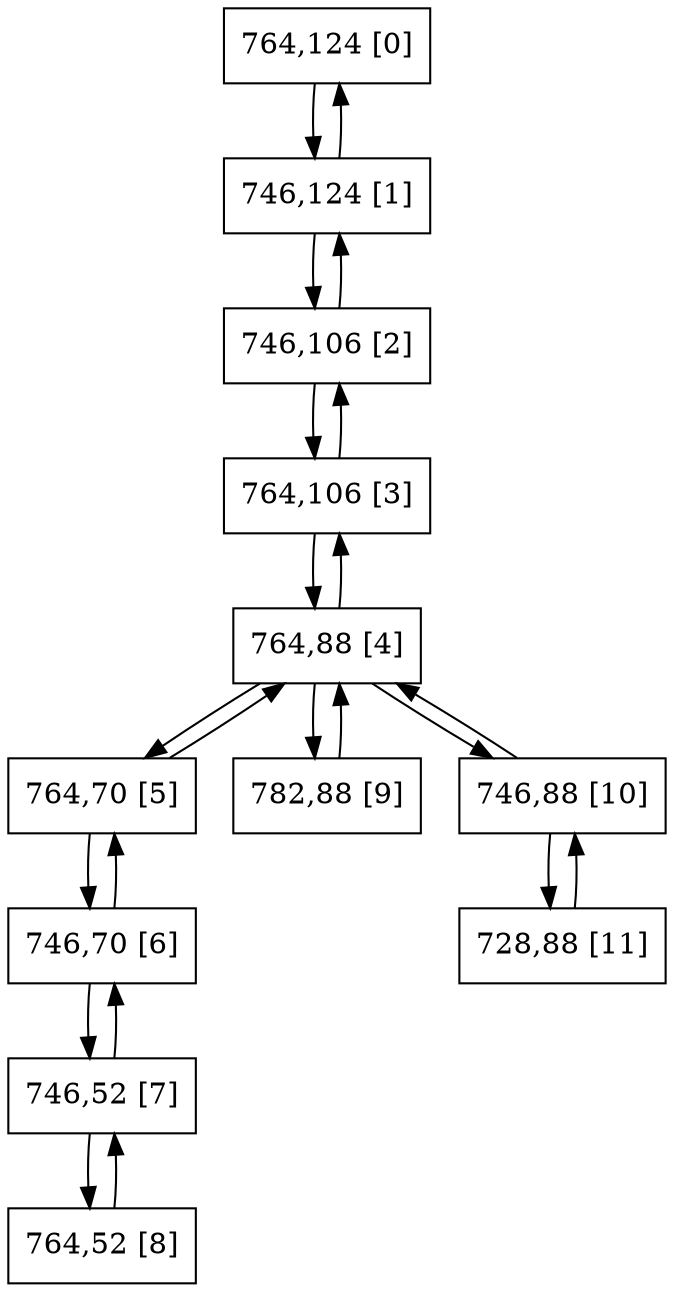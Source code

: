 digraph G {
graph [bgcolor=white size="20,20"]
node [shape=circle color=black]
0[shape = polygon, sides = 4, label="764,124 [0]", pos = "4.5,0!" ];
1[shape = polygon, sides = 4, label="746,124 [1]", pos = "2.25,0!" ];
2[shape = polygon, sides = 4, label="746,106 [2]", pos = "2.25,2.25!" ];
3[shape = polygon, sides = 4, label="764,106 [3]", pos = "4.5,2.25!" ];
4[shape = polygon, sides = 4, label="764,88 [4]", pos = "4.5,4.5!" ];
5[shape = polygon, sides = 4, label="764,70 [5]", pos = "4.5,6.75!" ];
6[shape = polygon, sides = 4, label="746,70 [6]", pos = "2.25,6.75!" ];
7[shape = polygon, sides = 4, label="746,52 [7]", pos = "2.25,9!" ];
8[shape = polygon, sides = 4, label="764,52 [8]", pos = "4.5,9!" ];
9[shape = polygon, sides = 4, label="782,88 [9]", pos = "6.75,4.5!" ];
10[shape = polygon, sides = 4, label="746,88 [10]", pos = "2.25,4.5!" ];
11[shape = polygon, sides = 4, label="728,88 [11]", pos = "0,4.5!" ];
0->1 ;
1->0 ;
1->2 ;
2->1 ;
2->3 ;
3->2 ;
3->4 ;
4->3 ;
4->5 ;
4->9 ;
4->10 ;
5->4 ;
5->6 ;
6->5 ;
6->7 ;
7->6 ;
7->8 ;
8->7 ;
9->4 ;
10->4 ;
10->11 ;
11->10 ;
}
